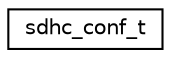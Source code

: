 digraph "Graphical Class Hierarchy"
{
 // LATEX_PDF_SIZE
  edge [fontname="Helvetica",fontsize="10",labelfontname="Helvetica",labelfontsize="10"];
  node [fontname="Helvetica",fontsize="10",shape=record];
  rankdir="LR";
  Node0 [label="sdhc_conf_t",height=0.2,width=0.4,color="black", fillcolor="white", style="filled",URL="$structsdhc__conf__t.html",tooltip="SDHC peripheral configuration."];
}
